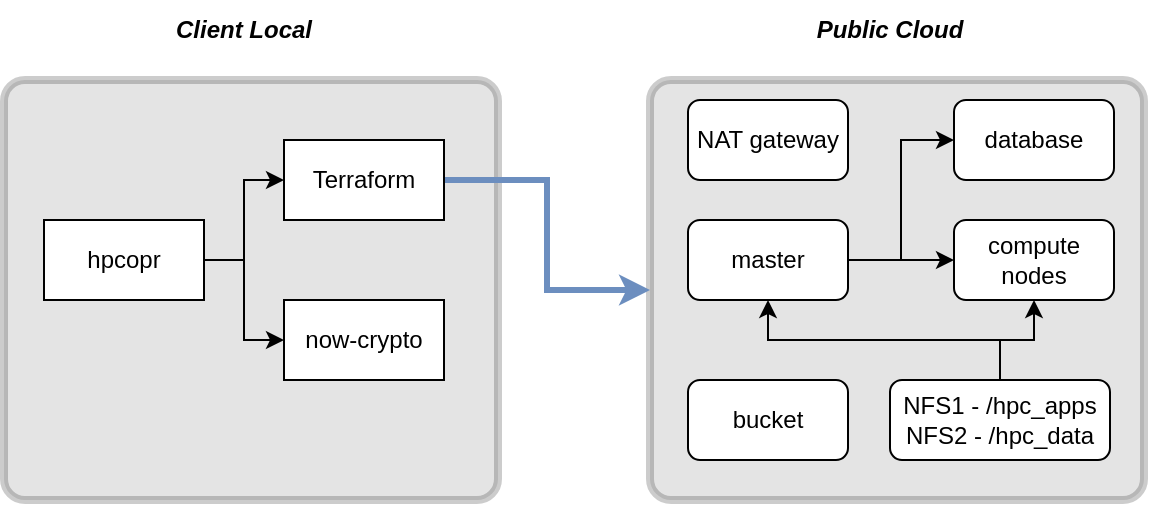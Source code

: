 <mxfile version="${version}" pages="2">
  <diagram id="0" name="第 1 页">
    <mxGraphModel dx="1038" dy="463" grid="1" gridSize="10" guides="1" tooltips="1" connect="1" arrows="1" fold="1" page="1" pageScale="1" pageWidth="827" pageHeight="1169" math="0" shadow="0">
      <root>
        <mxCell id="0" />
        <mxCell id="1" parent="0" />
        <mxCell id="zvofzlzykT_Vp9awiF-s-29" value="" style="rounded=1;whiteSpace=wrap;html=1;strokeWidth=4;fillColor=#787878;opacity=20;arcSize=5;" vertex="1" parent="1">
          <mxGeometry x="383" y="90" width="247" height="210" as="geometry" />
        </mxCell>
        <mxCell id="zvofzlzykT_Vp9awiF-s-30" value="" style="rounded=1;whiteSpace=wrap;html=1;strokeWidth=4;fillColor=#787878;opacity=20;arcSize=5;" vertex="1" parent="1">
          <mxGeometry x="60" y="90" width="247" height="210" as="geometry" />
        </mxCell>
        <mxCell id="zvofzlzykT_Vp9awiF-s-7" style="edgeStyle=orthogonalEdgeStyle;rounded=0;orthogonalLoop=1;jettySize=auto;html=1;exitX=1;exitY=0.5;exitDx=0;exitDy=0;entryX=0;entryY=0.5;entryDx=0;entryDy=0;" edge="1" parent="1" source="zvofzlzykT_Vp9awiF-s-2" target="zvofzlzykT_Vp9awiF-s-4">
          <mxGeometry relative="1" as="geometry" />
        </mxCell>
        <mxCell id="zvofzlzykT_Vp9awiF-s-8" style="edgeStyle=orthogonalEdgeStyle;rounded=0;orthogonalLoop=1;jettySize=auto;html=1;exitX=1;exitY=0.5;exitDx=0;exitDy=0;entryX=0;entryY=0.5;entryDx=0;entryDy=0;" edge="1" parent="1" source="zvofzlzykT_Vp9awiF-s-2" target="zvofzlzykT_Vp9awiF-s-3">
          <mxGeometry relative="1" as="geometry" />
        </mxCell>
        <mxCell id="zvofzlzykT_Vp9awiF-s-2" value="hpcopr" style="rounded=0;whiteSpace=wrap;html=1;" vertex="1" parent="1">
          <mxGeometry x="80" y="160" width="80" height="40" as="geometry" />
        </mxCell>
        <mxCell id="zvofzlzykT_Vp9awiF-s-3" value="now-crypto" style="rounded=0;whiteSpace=wrap;html=1;" vertex="1" parent="1">
          <mxGeometry x="200" y="200" width="80" height="40" as="geometry" />
        </mxCell>
        <mxCell id="zvofzlzykT_Vp9awiF-s-31" style="edgeStyle=orthogonalEdgeStyle;rounded=0;orthogonalLoop=1;jettySize=auto;html=1;exitX=1;exitY=0.5;exitDx=0;exitDy=0;entryX=0;entryY=0.5;entryDx=0;entryDy=0;fillColor=#dae8fc;strokeColor=#6c8ebf;strokeWidth=3;" edge="1" parent="1" source="zvofzlzykT_Vp9awiF-s-4" target="zvofzlzykT_Vp9awiF-s-29">
          <mxGeometry relative="1" as="geometry" />
        </mxCell>
        <mxCell id="zvofzlzykT_Vp9awiF-s-4" value="Terraform" style="rounded=0;whiteSpace=wrap;html=1;" vertex="1" parent="1">
          <mxGeometry x="200" y="120" width="80" height="40" as="geometry" />
        </mxCell>
        <mxCell id="zvofzlzykT_Vp9awiF-s-9" value="Client Local" style="text;html=1;strokeColor=none;fillColor=none;align=center;verticalAlign=middle;whiteSpace=wrap;rounded=0;fontStyle=3" vertex="1" parent="1">
          <mxGeometry x="80" y="50" width="200" height="30" as="geometry" />
        </mxCell>
        <mxCell id="zvofzlzykT_Vp9awiF-s-21" style="edgeStyle=orthogonalEdgeStyle;rounded=0;orthogonalLoop=1;jettySize=auto;html=1;exitX=1;exitY=0.5;exitDx=0;exitDy=0;entryX=0;entryY=0.5;entryDx=0;entryDy=0;" edge="1" parent="1" source="zvofzlzykT_Vp9awiF-s-11" target="zvofzlzykT_Vp9awiF-s-12">
          <mxGeometry relative="1" as="geometry" />
        </mxCell>
        <mxCell id="zvofzlzykT_Vp9awiF-s-22" style="edgeStyle=orthogonalEdgeStyle;rounded=0;orthogonalLoop=1;jettySize=auto;html=1;exitX=1;exitY=0.5;exitDx=0;exitDy=0;entryX=0;entryY=0.5;entryDx=0;entryDy=0;" edge="1" parent="1" source="zvofzlzykT_Vp9awiF-s-11" target="zvofzlzykT_Vp9awiF-s-14">
          <mxGeometry relative="1" as="geometry" />
        </mxCell>
        <mxCell id="zvofzlzykT_Vp9awiF-s-11" value="master" style="rounded=1;whiteSpace=wrap;html=1;" vertex="1" parent="1">
          <mxGeometry x="402" y="160" width="80" height="40" as="geometry" />
        </mxCell>
        <mxCell id="zvofzlzykT_Vp9awiF-s-12" value="database" style="rounded=1;whiteSpace=wrap;html=1;" vertex="1" parent="1">
          <mxGeometry x="535" y="100" width="80" height="40" as="geometry" />
        </mxCell>
        <mxCell id="zvofzlzykT_Vp9awiF-s-13" value="NAT gateway" style="rounded=1;whiteSpace=wrap;html=1;" vertex="1" parent="1">
          <mxGeometry x="402" y="100" width="80" height="40" as="geometry" />
        </mxCell>
        <mxCell id="zvofzlzykT_Vp9awiF-s-14" value="compute nodes" style="rounded=1;whiteSpace=wrap;html=1;" vertex="1" parent="1">
          <mxGeometry x="535" y="160" width="80" height="40" as="geometry" />
        </mxCell>
        <mxCell id="zvofzlzykT_Vp9awiF-s-18" style="edgeStyle=orthogonalEdgeStyle;rounded=0;orthogonalLoop=1;jettySize=auto;html=1;exitX=0.5;exitY=0;exitDx=0;exitDy=0;entryX=0.5;entryY=1;entryDx=0;entryDy=0;" edge="1" parent="1" source="zvofzlzykT_Vp9awiF-s-16" target="zvofzlzykT_Vp9awiF-s-11">
          <mxGeometry relative="1" as="geometry" />
        </mxCell>
        <mxCell id="zvofzlzykT_Vp9awiF-s-19" style="edgeStyle=orthogonalEdgeStyle;rounded=0;orthogonalLoop=1;jettySize=auto;html=1;exitX=0.5;exitY=0;exitDx=0;exitDy=0;entryX=0.5;entryY=1;entryDx=0;entryDy=0;" edge="1" parent="1" source="zvofzlzykT_Vp9awiF-s-16" target="zvofzlzykT_Vp9awiF-s-14">
          <mxGeometry relative="1" as="geometry" />
        </mxCell>
        <mxCell id="zvofzlzykT_Vp9awiF-s-16" value="NFS1 - /hpc_apps&lt;br&gt;NFS2 - /hpc_data" style="rounded=1;whiteSpace=wrap;html=1;" vertex="1" parent="1">
          <mxGeometry x="503" y="240" width="110" height="40" as="geometry" />
        </mxCell>
        <mxCell id="zvofzlzykT_Vp9awiF-s-24" value="Public Cloud" style="text;html=1;strokeColor=none;fillColor=none;align=center;verticalAlign=middle;whiteSpace=wrap;rounded=0;fontStyle=3" vertex="1" parent="1">
          <mxGeometry x="403" y="50" width="200" height="30" as="geometry" />
        </mxCell>
        <mxCell id="zvofzlzykT_Vp9awiF-s-25" value="bucket" style="rounded=1;whiteSpace=wrap;html=1;" vertex="1" parent="1">
          <mxGeometry x="402" y="240" width="80" height="40" as="geometry" />
        </mxCell>
      </root>
    </mxGraphModel>
  </diagram>
  <diagram id="MjzEjCeCe2L5sVX2RyLT">
    <mxGraphModel />
  </diagram>
</mxfile>
